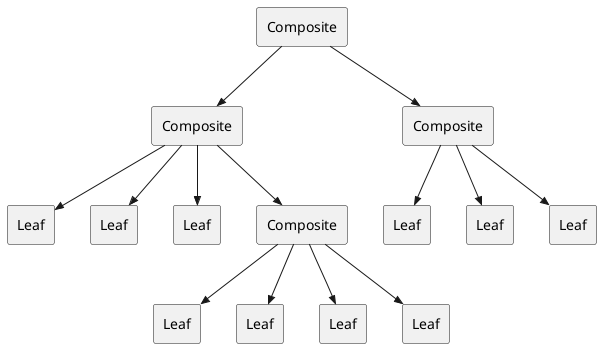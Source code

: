 @startuml CompositeTree

rectangle AllMenus [
Composite
]

rectangle DinerMenu [
Composite
]
rectangle DinerItem1 [
Leaf
]
rectangle DinerItem2 [
Leaf
]
rectangle DinerItem3 [
Leaf
]

rectangle DessertMenu [
Composite
]
rectangle DessertItem1 [
Leaf
]
rectangle DessertItem2 [
Leaf
]
rectangle DessertItem3 [
Leaf
]
rectangle DessertItem4 [
Leaf
]

rectangle BreakfastMenu [
Composite
]
rectangle BreakfastItem1 [
Leaf
]
rectangle BreakfastItem2 [
Leaf
]
rectangle BreakfastItem3 [
Leaf
]

AllMenus -->> DinerMenu
DinerMenu -->> DessertMenu
AllMenus -->> BreakfastMenu

DinerMenu -->> DinerItem1
DinerMenu -->> DinerItem2
DinerMenu -->> DinerItem3

DessertMenu -->> DessertItem1
DessertMenu -->> DessertItem2
DessertMenu -->> DessertItem3
DessertMenu -->> DessertItem4

BreakfastMenu -->> BreakfastItem1
BreakfastMenu -->> BreakfastItem2
BreakfastMenu -->> BreakfastItem3

@enduml